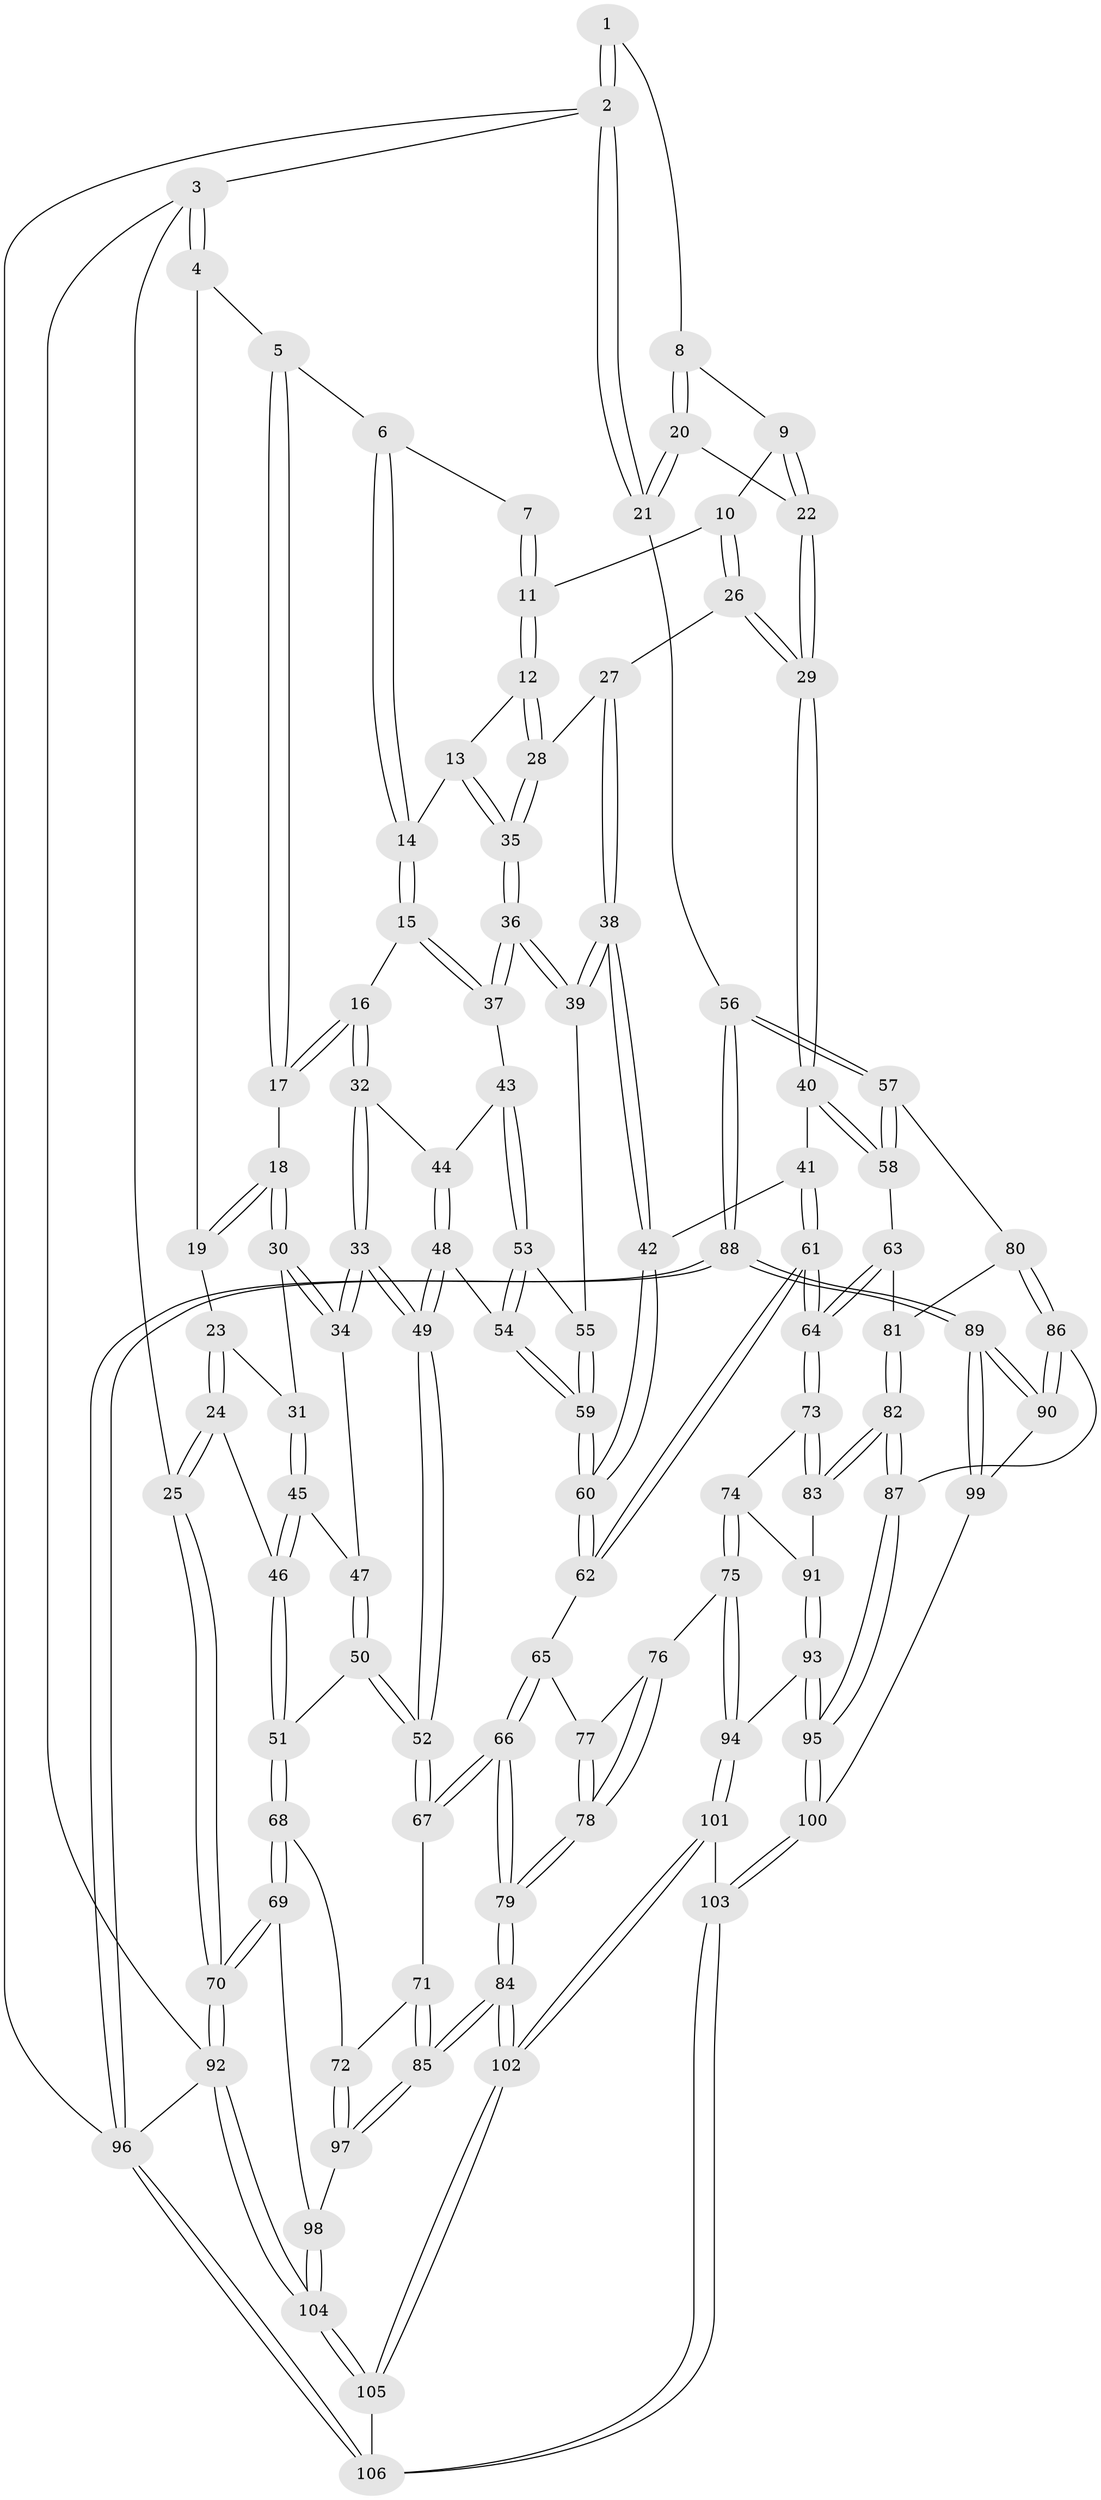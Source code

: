 // Generated by graph-tools (version 1.1) at 2025/00/03/09/25 05:00:08]
// undirected, 106 vertices, 262 edges
graph export_dot {
graph [start="1"]
  node [color=gray90,style=filled];
  1 [pos="+0.7629318054969669+0"];
  2 [pos="+1+0"];
  3 [pos="+0+0"];
  4 [pos="+0.0320771898167534+0"];
  5 [pos="+0.32144717323225136+0"];
  6 [pos="+0.35517407362869247+0"];
  7 [pos="+0.7090570112840864+0"];
  8 [pos="+0.7795562952709874+0"];
  9 [pos="+0.7592781392319208+0.003524654555535935"];
  10 [pos="+0.6750520081412752+0.10203237232178221"];
  11 [pos="+0.5633845662888+0.09233691284307713"];
  12 [pos="+0.5464109422106082+0.10130247383068122"];
  13 [pos="+0.505908587891133+0.11456595633757197"];
  14 [pos="+0.4720379971747279+0.10786505956169197"];
  15 [pos="+0.44911151547196654+0.13762919552120606"];
  16 [pos="+0.347697312630455+0.17170109538064546"];
  17 [pos="+0.2745009029115387+0.10872054431700075"];
  18 [pos="+0.2577015489177385+0.11908684493581521"];
  19 [pos="+0.12878056291466355+0.0820438555377449"];
  20 [pos="+1+0.17257043763447347"];
  21 [pos="+1+0.2036434043231005"];
  22 [pos="+0.8314063182916258+0.2259834315758841"];
  23 [pos="+0.11963601366871247+0.12510253547557754"];
  24 [pos="+0+0.2981473637149993"];
  25 [pos="+0+0.29091915794482065"];
  26 [pos="+0.670768732084514+0.16748440402445522"];
  27 [pos="+0.6498200855648603+0.18592961294588703"];
  28 [pos="+0.6474493481354718+0.18587474263216125"];
  29 [pos="+0.8177869563534055+0.24252902596432366"];
  30 [pos="+0.2527086414815294+0.1260008608108069"];
  31 [pos="+0.1942659967393436+0.19671615263808725"];
  32 [pos="+0.3306056910839798+0.23424276379054326"];
  33 [pos="+0.29434965157265547+0.26586245946812465"];
  34 [pos="+0.28513709824414685+0.2625998640968434"];
  35 [pos="+0.5654627712882615+0.20323736339735463"];
  36 [pos="+0.5516959485362705+0.2990788109590317"];
  37 [pos="+0.4625529536705453+0.2687013595540653"];
  38 [pos="+0.6538745315276451+0.34947824854599185"];
  39 [pos="+0.5663917096029929+0.3174616091910834"];
  40 [pos="+0.7787745688884521+0.355878617169935"];
  41 [pos="+0.7081943490663395+0.3697933765881988"];
  42 [pos="+0.6572984534276376+0.35217876388198405"];
  43 [pos="+0.4500152597602188+0.2763107504288175"];
  44 [pos="+0.38539710113614595+0.263484425038985"];
  45 [pos="+0.19268665644816677+0.23533525989722864"];
  46 [pos="+0+0.310484273139885"];
  47 [pos="+0.1942655862628428+0.23677082956884343"];
  48 [pos="+0.3439909912508693+0.4144434206764958"];
  49 [pos="+0.30912683104967575+0.4200310482554542"];
  50 [pos="+0.19699224502783844+0.46890199806531946"];
  51 [pos="+0.17169600458291687+0.4714343307591624"];
  52 [pos="+0.24124199441387417+0.47448766209008514"];
  53 [pos="+0.42450026558659254+0.33164902364339116"];
  54 [pos="+0.36497296147259856+0.41312685722360853"];
  55 [pos="+0.5138325653566722+0.3712676915771011"];
  56 [pos="+1+0.5134620003705493"];
  57 [pos="+0.984358798008018+0.529992313249958"];
  58 [pos="+0.9572723146687953+0.5190869771892725"];
  59 [pos="+0.46044883800796943+0.4507904279720097"];
  60 [pos="+0.5081432170901057+0.5154187508566233"];
  61 [pos="+0.6440327718083427+0.6082660998938526"];
  62 [pos="+0.5210762500644729+0.5695687031361535"];
  63 [pos="+0.6682388623062812+0.6100315827634625"];
  64 [pos="+0.6468337763743477+0.6113500562157949"];
  65 [pos="+0.48562903436403865+0.5960009640351159"];
  66 [pos="+0.37303999665990617+0.6340001627587418"];
  67 [pos="+0.3132242524099363+0.60889552593437"];
  68 [pos="+0.05359781076766496+0.6611931915701079"];
  69 [pos="+0+0.6916629777334237"];
  70 [pos="+0+0.6932049388876833"];
  71 [pos="+0.2678796561701781+0.6622451657868561"];
  72 [pos="+0.17619263378829814+0.7568694883087842"];
  73 [pos="+0.6468284791781642+0.6118988086264763"];
  74 [pos="+0.6403057599537869+0.6481486672572161"];
  75 [pos="+0.5822722223816429+0.7897041873156752"];
  76 [pos="+0.5700841958353825+0.7896276340768514"];
  77 [pos="+0.496121384738701+0.6805675409376666"];
  78 [pos="+0.4406709617856186+0.8173211084780594"];
  79 [pos="+0.40500616056948985+0.8318454562589412"];
  80 [pos="+0.9393629525603626+0.6051596467046688"];
  81 [pos="+0.7970714781299678+0.6900987370697124"];
  82 [pos="+0.7847427058947873+0.7560292195594324"];
  83 [pos="+0.7720007892864309+0.7546367693558335"];
  84 [pos="+0.3813304015882269+0.868053994947465"];
  85 [pos="+0.3708899732231664+0.8630958672473493"];
  86 [pos="+0.883362278866346+0.7927708806157858"];
  87 [pos="+0.8189163584310174+0.7884192965984379"];
  88 [pos="+1+1"];
  89 [pos="+1+1"];
  90 [pos="+0.9387395883548827+0.8727107934641378"];
  91 [pos="+0.7176112602499887+0.7741568004520099"];
  92 [pos="+0+1"];
  93 [pos="+0.6671439011843223+0.8516592381466697"];
  94 [pos="+0.6155556452344503+0.8304007652945452"];
  95 [pos="+0.7202099462011714+0.9102266192770162"];
  96 [pos="+1+1"];
  97 [pos="+0.18283608829824965+0.7823250008519459"];
  98 [pos="+0.12751187575404868+0.8817005021717076"];
  99 [pos="+0.7410345074357199+0.9415112090434066"];
  100 [pos="+0.7305417536343365+0.9440825357580751"];
  101 [pos="+0.5627427802954041+0.9178656084994573"];
  102 [pos="+0.3917865514743634+1"];
  103 [pos="+0.7141075596073717+1"];
  104 [pos="+0.01987406494747792+1"];
  105 [pos="+0.3686368589714851+1"];
  106 [pos="+0.702261803878979+1"];
  1 -- 2;
  1 -- 2;
  1 -- 8;
  2 -- 3;
  2 -- 21;
  2 -- 21;
  2 -- 96;
  3 -- 4;
  3 -- 4;
  3 -- 25;
  3 -- 92;
  4 -- 5;
  4 -- 19;
  5 -- 6;
  5 -- 17;
  5 -- 17;
  6 -- 7;
  6 -- 14;
  6 -- 14;
  7 -- 11;
  7 -- 11;
  8 -- 9;
  8 -- 20;
  8 -- 20;
  9 -- 10;
  9 -- 22;
  9 -- 22;
  10 -- 11;
  10 -- 26;
  10 -- 26;
  11 -- 12;
  11 -- 12;
  12 -- 13;
  12 -- 28;
  12 -- 28;
  13 -- 14;
  13 -- 35;
  13 -- 35;
  14 -- 15;
  14 -- 15;
  15 -- 16;
  15 -- 37;
  15 -- 37;
  16 -- 17;
  16 -- 17;
  16 -- 32;
  16 -- 32;
  17 -- 18;
  18 -- 19;
  18 -- 19;
  18 -- 30;
  18 -- 30;
  19 -- 23;
  20 -- 21;
  20 -- 21;
  20 -- 22;
  21 -- 56;
  22 -- 29;
  22 -- 29;
  23 -- 24;
  23 -- 24;
  23 -- 31;
  24 -- 25;
  24 -- 25;
  24 -- 46;
  25 -- 70;
  25 -- 70;
  26 -- 27;
  26 -- 29;
  26 -- 29;
  27 -- 28;
  27 -- 38;
  27 -- 38;
  28 -- 35;
  28 -- 35;
  29 -- 40;
  29 -- 40;
  30 -- 31;
  30 -- 34;
  30 -- 34;
  31 -- 45;
  31 -- 45;
  32 -- 33;
  32 -- 33;
  32 -- 44;
  33 -- 34;
  33 -- 34;
  33 -- 49;
  33 -- 49;
  34 -- 47;
  35 -- 36;
  35 -- 36;
  36 -- 37;
  36 -- 37;
  36 -- 39;
  36 -- 39;
  37 -- 43;
  38 -- 39;
  38 -- 39;
  38 -- 42;
  38 -- 42;
  39 -- 55;
  40 -- 41;
  40 -- 58;
  40 -- 58;
  41 -- 42;
  41 -- 61;
  41 -- 61;
  42 -- 60;
  42 -- 60;
  43 -- 44;
  43 -- 53;
  43 -- 53;
  44 -- 48;
  44 -- 48;
  45 -- 46;
  45 -- 46;
  45 -- 47;
  46 -- 51;
  46 -- 51;
  47 -- 50;
  47 -- 50;
  48 -- 49;
  48 -- 49;
  48 -- 54;
  49 -- 52;
  49 -- 52;
  50 -- 51;
  50 -- 52;
  50 -- 52;
  51 -- 68;
  51 -- 68;
  52 -- 67;
  52 -- 67;
  53 -- 54;
  53 -- 54;
  53 -- 55;
  54 -- 59;
  54 -- 59;
  55 -- 59;
  55 -- 59;
  56 -- 57;
  56 -- 57;
  56 -- 88;
  56 -- 88;
  57 -- 58;
  57 -- 58;
  57 -- 80;
  58 -- 63;
  59 -- 60;
  59 -- 60;
  60 -- 62;
  60 -- 62;
  61 -- 62;
  61 -- 62;
  61 -- 64;
  61 -- 64;
  62 -- 65;
  63 -- 64;
  63 -- 64;
  63 -- 81;
  64 -- 73;
  64 -- 73;
  65 -- 66;
  65 -- 66;
  65 -- 77;
  66 -- 67;
  66 -- 67;
  66 -- 79;
  66 -- 79;
  67 -- 71;
  68 -- 69;
  68 -- 69;
  68 -- 72;
  69 -- 70;
  69 -- 70;
  69 -- 98;
  70 -- 92;
  70 -- 92;
  71 -- 72;
  71 -- 85;
  71 -- 85;
  72 -- 97;
  72 -- 97;
  73 -- 74;
  73 -- 83;
  73 -- 83;
  74 -- 75;
  74 -- 75;
  74 -- 91;
  75 -- 76;
  75 -- 94;
  75 -- 94;
  76 -- 77;
  76 -- 78;
  76 -- 78;
  77 -- 78;
  77 -- 78;
  78 -- 79;
  78 -- 79;
  79 -- 84;
  79 -- 84;
  80 -- 81;
  80 -- 86;
  80 -- 86;
  81 -- 82;
  81 -- 82;
  82 -- 83;
  82 -- 83;
  82 -- 87;
  82 -- 87;
  83 -- 91;
  84 -- 85;
  84 -- 85;
  84 -- 102;
  84 -- 102;
  85 -- 97;
  85 -- 97;
  86 -- 87;
  86 -- 90;
  86 -- 90;
  87 -- 95;
  87 -- 95;
  88 -- 89;
  88 -- 89;
  88 -- 96;
  88 -- 96;
  89 -- 90;
  89 -- 90;
  89 -- 99;
  89 -- 99;
  90 -- 99;
  91 -- 93;
  91 -- 93;
  92 -- 104;
  92 -- 104;
  92 -- 96;
  93 -- 94;
  93 -- 95;
  93 -- 95;
  94 -- 101;
  94 -- 101;
  95 -- 100;
  95 -- 100;
  96 -- 106;
  96 -- 106;
  97 -- 98;
  98 -- 104;
  98 -- 104;
  99 -- 100;
  100 -- 103;
  100 -- 103;
  101 -- 102;
  101 -- 102;
  101 -- 103;
  102 -- 105;
  102 -- 105;
  103 -- 106;
  103 -- 106;
  104 -- 105;
  104 -- 105;
  105 -- 106;
}
